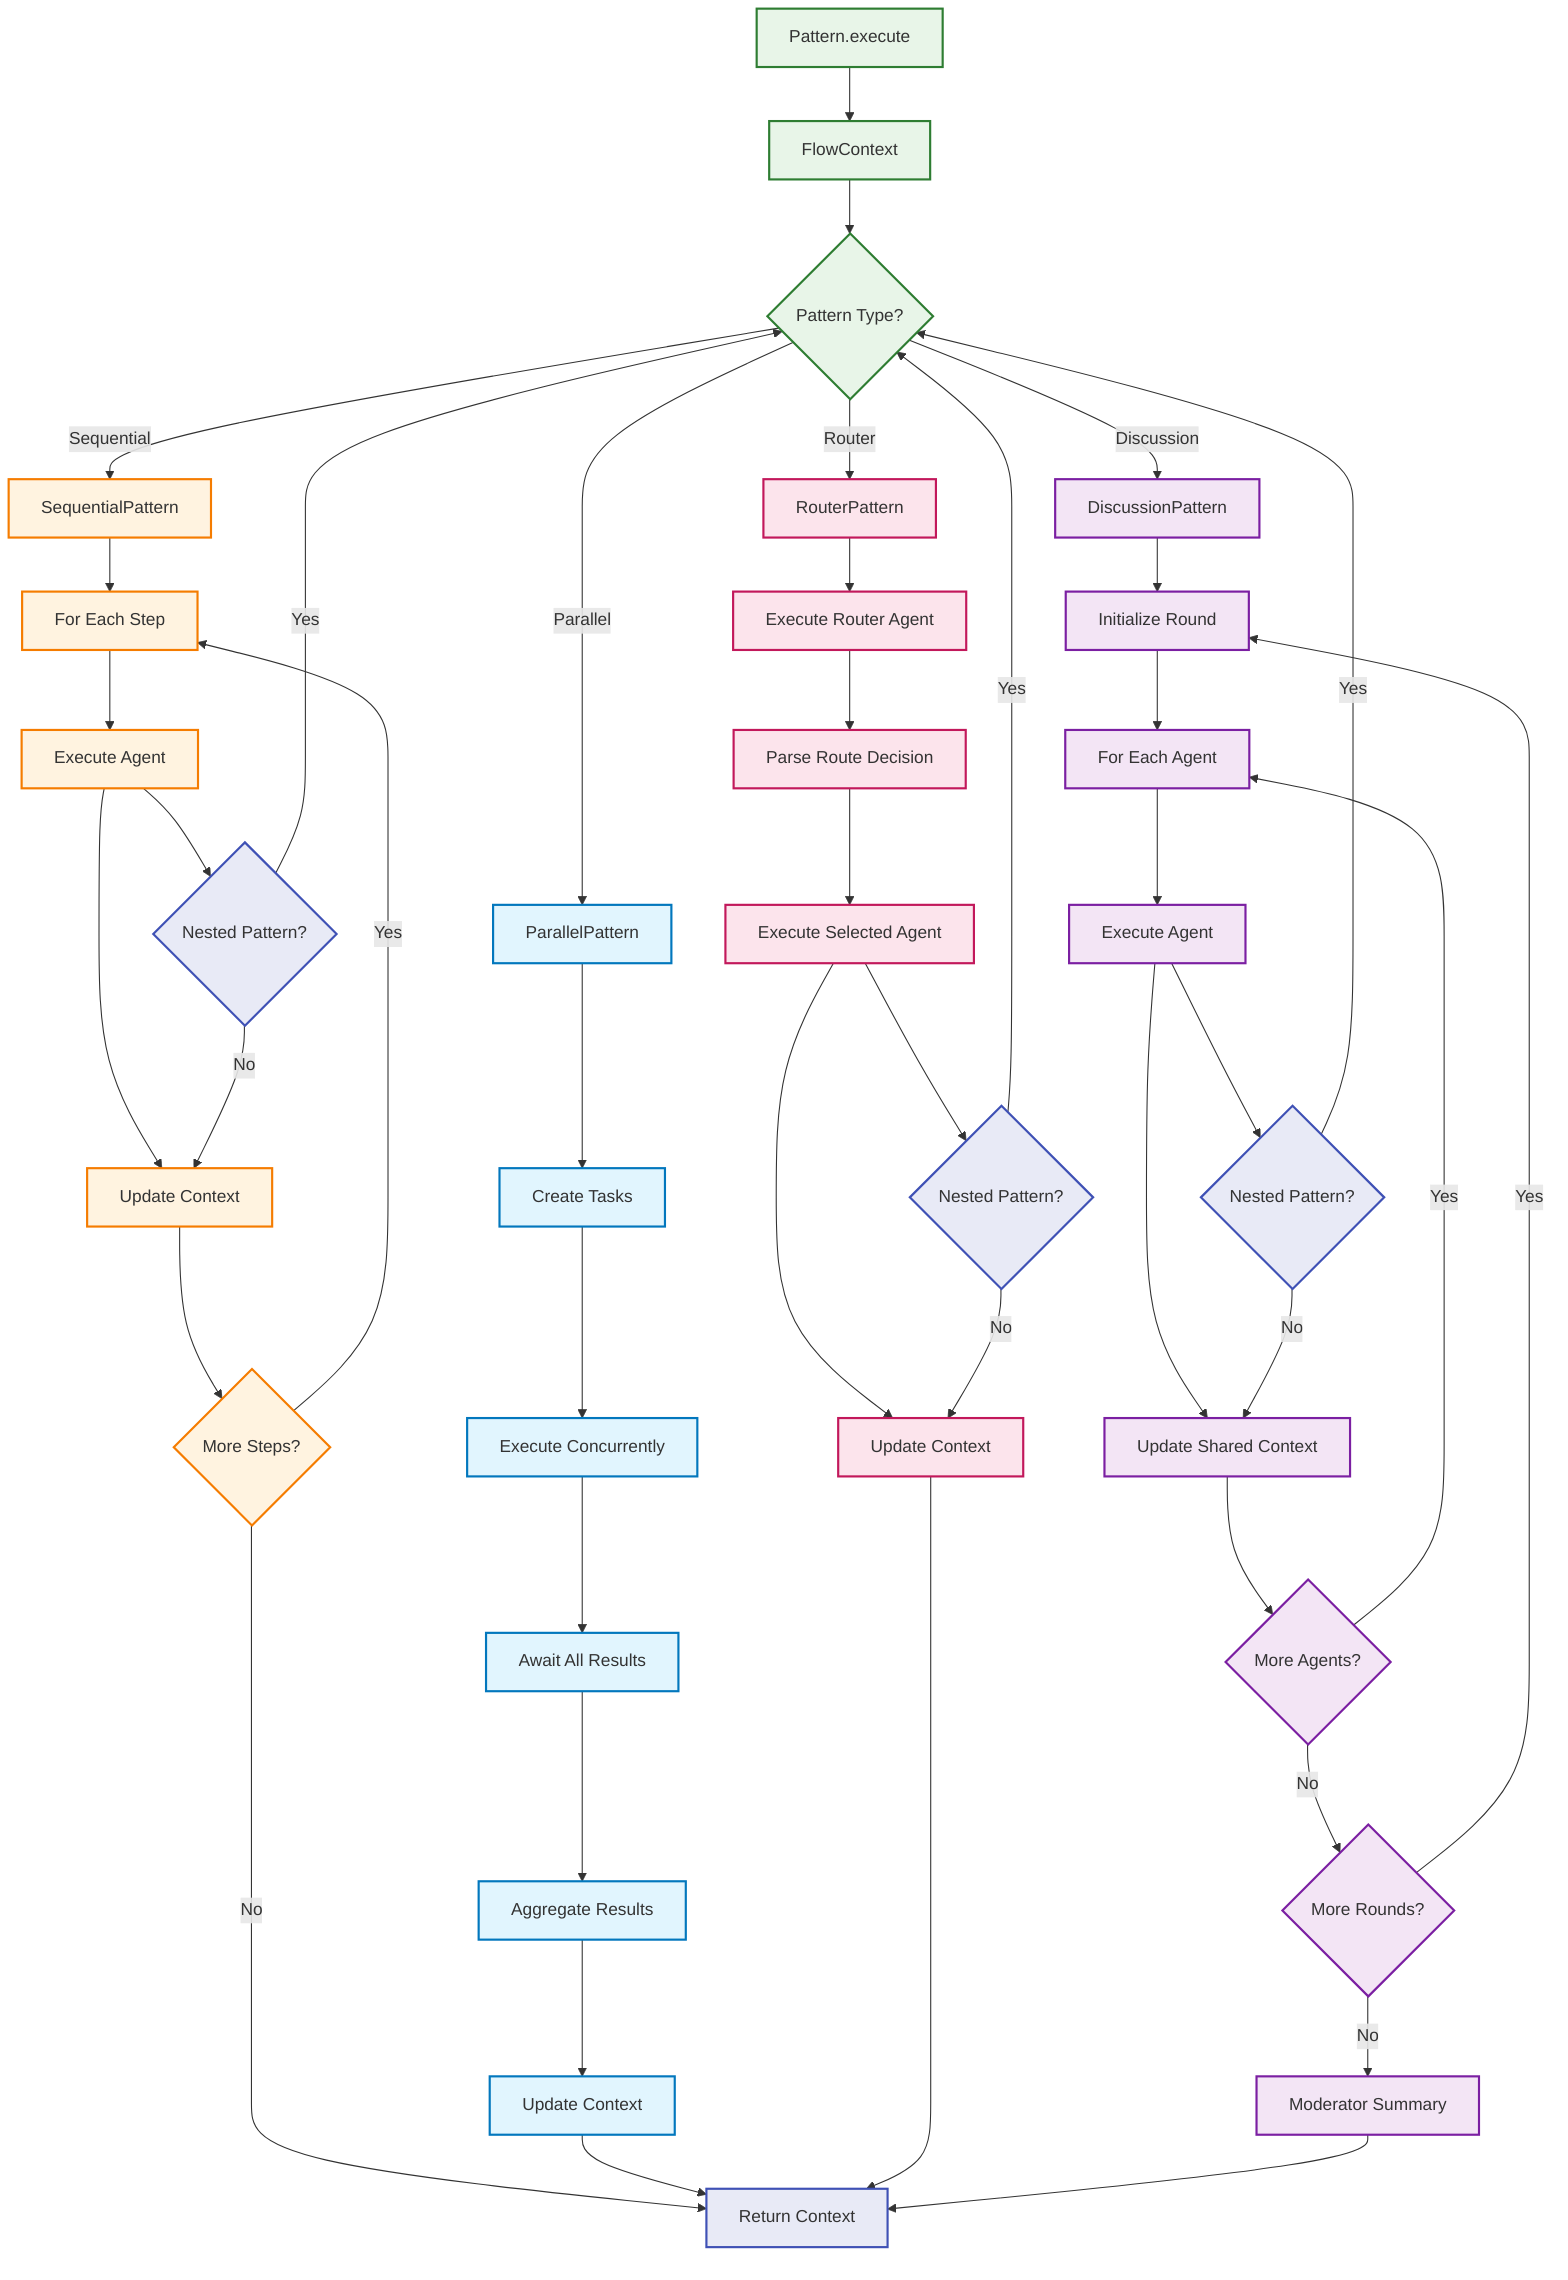 flowchart TD
    %% Pattern Entry
    A[Pattern.execute] --> B[FlowContext]
    B --> C{Pattern Type?}
    
    %% Sequential Pattern
    C -->|Sequential| D[SequentialPattern]
    D --> E[For Each Step]
    E --> F[Execute Agent]
    F --> G[Update Context]
    G --> H{More Steps?}
    H -->|Yes| E
    H -->|No| I[Return Context]
    
    %% Parallel Pattern
    C -->|Parallel| J[ParallelPattern]
    J --> K[Create Tasks]
    K --> L[Execute Concurrently]
    L --> M[Await All Results]
    M --> N[Aggregate Results]
    N --> O[Update Context]
    O --> I
    
    %% Router Pattern
    C -->|Router| P[RouterPattern]
    P --> Q[Execute Router Agent]
    Q --> R[Parse Route Decision]
    R --> S[Execute Selected Agent]
    S --> T[Update Context]
    T --> I
    
    %% Discussion Pattern
    C -->|Discussion| U[DiscussionPattern]
    U --> V[Initialize Round]
    V --> W[For Each Agent]
    W --> X[Execute Agent]
    X --> Y[Update Shared Context]
    Y --> Z{More Agents?}
    Z -->|Yes| W
    Z -->|No| AA{More Rounds?}
    AA -->|Yes| V
    AA -->|No| BB[Moderator Summary]
    BB --> I
    
    %% Nested Patterns
    F --> CC{Nested Pattern?}
    CC -->|Yes| C
    CC -->|No| G
    
    S --> DD{Nested Pattern?}
    DD -->|Yes| C
    DD -->|No| T
    
    X --> EE{Nested Pattern?}
    EE -->|Yes| C
    EE -->|No| Y
    
    %% Style
    classDef pattern fill:#e8f5e8,stroke:#2e7d32,stroke-width:2px
    classDef sequential fill:#fff3e0,stroke:#f57c00,stroke-width:2px
    classDef parallel fill:#e1f5fe,stroke:#0277bd,stroke-width:2px
    classDef router fill:#fce4ec,stroke:#c2185b,stroke-width:2px
    classDef discussion fill:#f3e5f5,stroke:#7b1fa2,stroke-width:2px
    classDef context fill:#e8eaf6,stroke:#3f51b5,stroke-width:2px
    
    class A,B,C pattern
    class D,E,F,G,H sequential
    class J,K,L,M,N,O parallel
    class P,Q,R,S,T router
    class U,V,W,X,Y,Z,AA,BB discussion
    class I,CC,DD,EE context